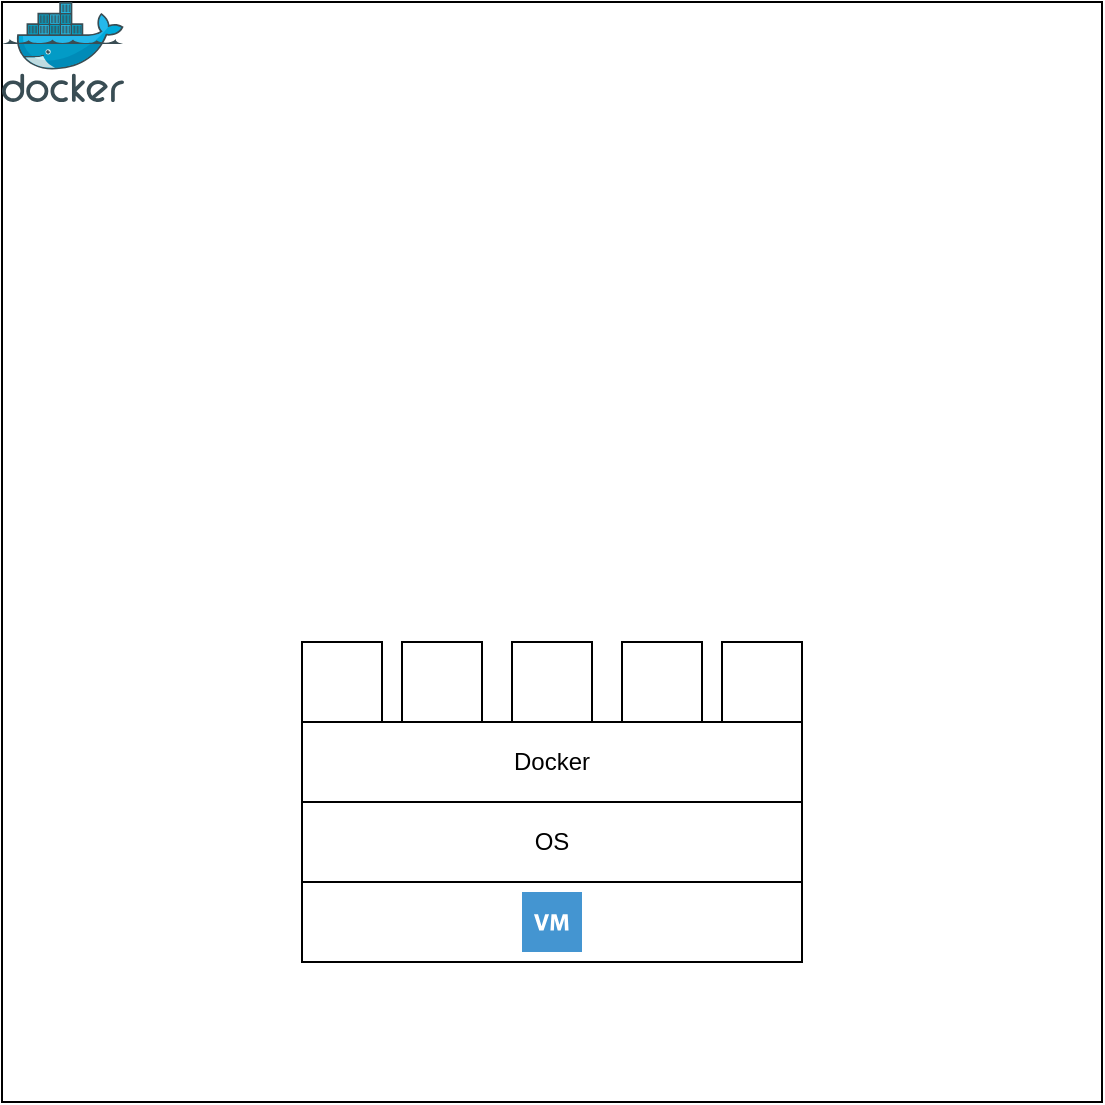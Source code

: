 <mxfile version="24.7.7">
  <diagram name="Page-1" id="aaD9XpsaiDNJ8GKJp8dK">
    <mxGraphModel dx="1802" dy="845" grid="1" gridSize="10" guides="1" tooltips="1" connect="1" arrows="1" fold="1" page="1" pageScale="1" pageWidth="850" pageHeight="1100" math="0" shadow="0">
      <root>
        <mxCell id="0" />
        <mxCell id="1" parent="0" />
        <mxCell id="-Xy3RDaK5oYjMHYKNLJp-1" value="" style="whiteSpace=wrap;html=1;aspect=fixed;" vertex="1" parent="1">
          <mxGeometry x="150" y="170" width="550" height="550" as="geometry" />
        </mxCell>
        <mxCell id="-Xy3RDaK5oYjMHYKNLJp-2" value="" style="image;sketch=0;aspect=fixed;html=1;points=[];align=center;fontSize=12;image=img/lib/mscae/Docker.svg;" vertex="1" parent="1">
          <mxGeometry x="150" y="170" width="60.98" height="50" as="geometry" />
        </mxCell>
        <mxCell id="-Xy3RDaK5oYjMHYKNLJp-3" value="" style="rounded=0;whiteSpace=wrap;html=1;" vertex="1" parent="1">
          <mxGeometry x="300" y="610" width="250" height="40" as="geometry" />
        </mxCell>
        <mxCell id="-Xy3RDaK5oYjMHYKNLJp-4" value="Docker" style="rounded=0;whiteSpace=wrap;html=1;" vertex="1" parent="1">
          <mxGeometry x="300" y="530" width="250" height="40" as="geometry" />
        </mxCell>
        <mxCell id="-Xy3RDaK5oYjMHYKNLJp-5" value="OS" style="rounded=0;whiteSpace=wrap;html=1;" vertex="1" parent="1">
          <mxGeometry x="300" y="570" width="250" height="40" as="geometry" />
        </mxCell>
        <mxCell id="-Xy3RDaK5oYjMHYKNLJp-6" value="" style="whiteSpace=wrap;html=1;aspect=fixed;" vertex="1" parent="1">
          <mxGeometry x="350" y="490" width="40" height="40" as="geometry" />
        </mxCell>
        <mxCell id="-Xy3RDaK5oYjMHYKNLJp-10" value="" style="whiteSpace=wrap;html=1;aspect=fixed;" vertex="1" parent="1">
          <mxGeometry x="300" y="490" width="40" height="40" as="geometry" />
        </mxCell>
        <mxCell id="-Xy3RDaK5oYjMHYKNLJp-11" value="" style="whiteSpace=wrap;html=1;aspect=fixed;" vertex="1" parent="1">
          <mxGeometry x="460" y="490" width="40" height="40" as="geometry" />
        </mxCell>
        <mxCell id="-Xy3RDaK5oYjMHYKNLJp-12" value="" style="whiteSpace=wrap;html=1;aspect=fixed;" vertex="1" parent="1">
          <mxGeometry x="510" y="490" width="40" height="40" as="geometry" />
        </mxCell>
        <mxCell id="-Xy3RDaK5oYjMHYKNLJp-14" value="" style="whiteSpace=wrap;html=1;aspect=fixed;" vertex="1" parent="1">
          <mxGeometry x="405" y="490" width="40" height="40" as="geometry" />
        </mxCell>
        <mxCell id="-Xy3RDaK5oYjMHYKNLJp-15" value="" style="shape=image;html=1;verticalAlign=top;verticalLabelPosition=bottom;labelBackgroundColor=#ffffff;imageAspect=0;aspect=fixed;image=https://cdn1.iconfinder.com/data/icons/unicons-line-vol-3/24/docker-128.png" vertex="1" parent="1">
          <mxGeometry x="510" y="490" width="40" height="40" as="geometry" />
        </mxCell>
        <mxCell id="-Xy3RDaK5oYjMHYKNLJp-16" value="" style="shape=image;html=1;verticalAlign=top;verticalLabelPosition=bottom;labelBackgroundColor=#ffffff;imageAspect=0;aspect=fixed;image=https://cdn1.iconfinder.com/data/icons/unicons-line-vol-3/24/docker-128.png" vertex="1" parent="1">
          <mxGeometry x="460" y="490" width="40" height="40" as="geometry" />
        </mxCell>
        <mxCell id="-Xy3RDaK5oYjMHYKNLJp-17" value="" style="shape=image;html=1;verticalAlign=top;verticalLabelPosition=bottom;labelBackgroundColor=#ffffff;imageAspect=0;aspect=fixed;image=https://cdn1.iconfinder.com/data/icons/unicons-line-vol-3/24/docker-128.png" vertex="1" parent="1">
          <mxGeometry x="405" y="490" width="40" height="40" as="geometry" />
        </mxCell>
        <mxCell id="-Xy3RDaK5oYjMHYKNLJp-18" value="" style="shape=image;html=1;verticalAlign=top;verticalLabelPosition=bottom;labelBackgroundColor=#ffffff;imageAspect=0;aspect=fixed;image=https://cdn1.iconfinder.com/data/icons/unicons-line-vol-3/24/docker-128.png" vertex="1" parent="1">
          <mxGeometry x="350" y="490" width="40" height="40" as="geometry" />
        </mxCell>
        <mxCell id="-Xy3RDaK5oYjMHYKNLJp-19" value="" style="shape=image;html=1;verticalAlign=top;verticalLabelPosition=bottom;labelBackgroundColor=#ffffff;imageAspect=0;aspect=fixed;image=https://cdn1.iconfinder.com/data/icons/unicons-line-vol-3/24/docker-128.png" vertex="1" parent="1">
          <mxGeometry x="300" y="490" width="40" height="40" as="geometry" />
        </mxCell>
        <mxCell id="-Xy3RDaK5oYjMHYKNLJp-20" value="" style="shadow=0;dashed=0;html=1;strokeColor=none;fillColor=#4495D1;labelPosition=center;verticalLabelPosition=bottom;verticalAlign=top;align=center;outlineConnect=0;shape=mxgraph.veeam.2d.virtual_machine;" vertex="1" parent="1">
          <mxGeometry x="410" y="615" width="30" height="30" as="geometry" />
        </mxCell>
      </root>
    </mxGraphModel>
  </diagram>
</mxfile>
